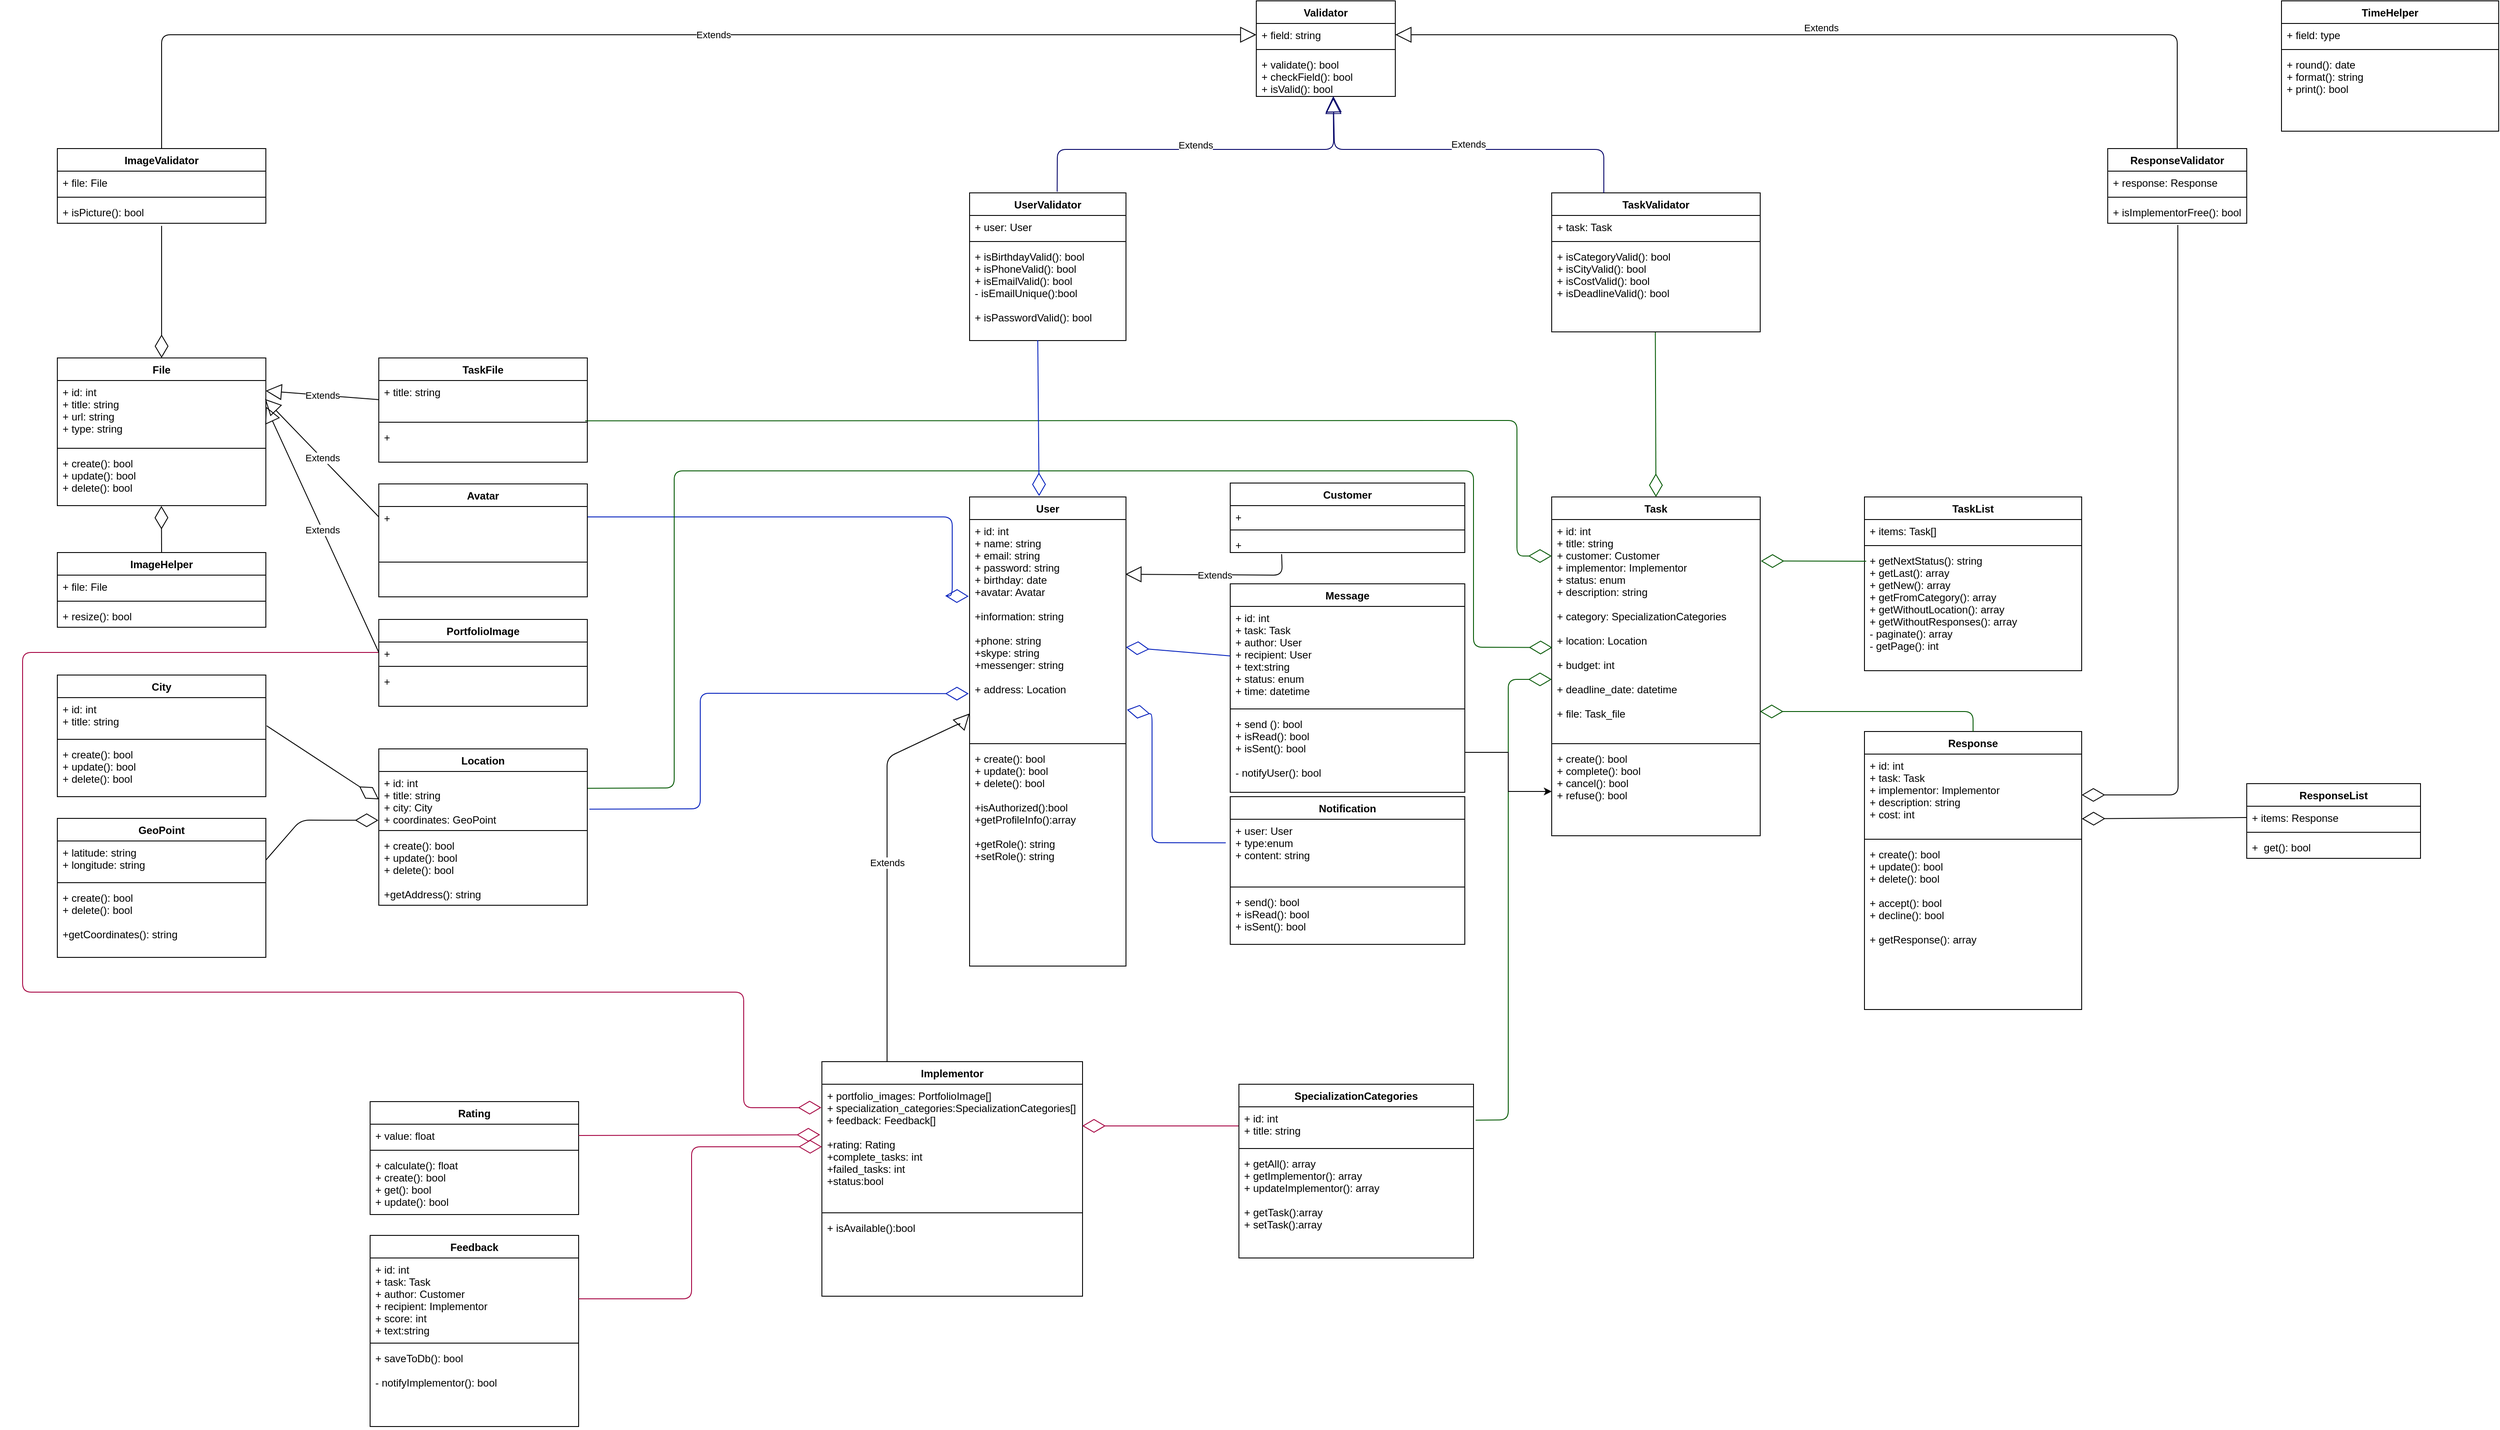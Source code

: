 <mxfile version="14.9.4" type="device"><diagram id="C5RBs43oDa-KdzZeNtuy" name="Page-1"><mxGraphModel dx="4804" dy="724" grid="1" gridSize="10" guides="1" tooltips="1" connect="1" arrows="1" fold="1" page="1" pageScale="1" pageWidth="3300" pageHeight="4681" math="0" shadow="0"><root><mxCell id="WIyWlLk6GJQsqaUBKTNV-0"/><mxCell id="WIyWlLk6GJQsqaUBKTNV-1" parent="WIyWlLk6GJQsqaUBKTNV-0"/><mxCell id="PWgmrwuzJ5sJwcCcZaZJ-12" value="User" style="swimlane;fontStyle=1;align=center;verticalAlign=top;childLayout=stackLayout;horizontal=1;startSize=26;horizontalStack=0;resizeParent=1;resizeParentMax=0;resizeLast=0;collapsible=1;marginBottom=0;rounded=0;shadow=0;glass=0;sketch=0;fillColor=none;" parent="WIyWlLk6GJQsqaUBKTNV-1" vertex="1"><mxGeometry x="370" y="590" width="180" height="540" as="geometry"><mxRectangle x="130" y="450" width="60" height="26" as="alternateBounds"/></mxGeometry></mxCell><mxCell id="PWgmrwuzJ5sJwcCcZaZJ-13" value="+ id: int&#10;+ name: string&#10;+ email: string&#10;+ password: string&#10;+ birthday: date&#10;+avatar: Avatar&#10;&#10;+information: string&#10;&#10;+phone: string&#10;+skype: string&#10;+messenger: string&#10;&#10;+ address: Location&#10;" style="text;strokeColor=none;fillColor=none;align=left;verticalAlign=top;spacingLeft=4;spacingRight=4;overflow=hidden;rotatable=0;points=[[0,0.5],[1,0.5]];portConstraint=eastwest;" parent="PWgmrwuzJ5sJwcCcZaZJ-12" vertex="1"><mxGeometry y="26" width="180" height="254" as="geometry"/></mxCell><mxCell id="PWgmrwuzJ5sJwcCcZaZJ-14" value="" style="line;strokeWidth=1;fillColor=none;align=left;verticalAlign=middle;spacingTop=-1;spacingLeft=3;spacingRight=3;rotatable=0;labelPosition=right;points=[];portConstraint=eastwest;" parent="PWgmrwuzJ5sJwcCcZaZJ-12" vertex="1"><mxGeometry y="280" width="180" height="8" as="geometry"/></mxCell><mxCell id="PWgmrwuzJ5sJwcCcZaZJ-15" value="+ create(): bool&#10;+ update(): bool&#10;+ delete(): bool&#10;&#10;+isAuthorized():bool&#10;+getProfileInfo():array&#10;&#10;+getRole(): string&#10;+setRole(): string" style="text;strokeColor=none;fillColor=none;align=left;verticalAlign=top;spacingLeft=4;spacingRight=4;overflow=hidden;rotatable=0;points=[[0,0.5],[1,0.5]];portConstraint=eastwest;" parent="PWgmrwuzJ5sJwcCcZaZJ-12" vertex="1"><mxGeometry y="288" width="180" height="252" as="geometry"/></mxCell><mxCell id="EX-mah3nXprVdJU1H9vi-10" value="Implementor&#10;" style="swimlane;fontStyle=1;align=center;verticalAlign=top;childLayout=stackLayout;horizontal=1;startSize=26;horizontalStack=0;resizeParent=1;resizeParentMax=0;resizeLast=0;collapsible=1;marginBottom=0;fontColor=#000000;" parent="WIyWlLk6GJQsqaUBKTNV-1" vertex="1"><mxGeometry x="200" y="1240" width="300" height="270" as="geometry"><mxRectangle x="200" y="1240" width="100" height="26" as="alternateBounds"/></mxGeometry></mxCell><mxCell id="EX-mah3nXprVdJU1H9vi-11" value="+ portfolio_images: PortfolioImage[]&#10;+ specialization_categories:SpecializationCategories[]&#10;+ feedback: Feedback[]&#10;&#10;+rating: Rating&#10;+complete_tasks: int&#10;+failed_tasks: int&#10;+status:bool&#10;" style="text;strokeColor=none;fillColor=none;align=left;verticalAlign=top;spacingLeft=4;spacingRight=4;overflow=hidden;rotatable=0;points=[[0,0.5],[1,0.5]];portConstraint=eastwest;" parent="EX-mah3nXprVdJU1H9vi-10" vertex="1"><mxGeometry y="26" width="300" height="144" as="geometry"/></mxCell><mxCell id="EX-mah3nXprVdJU1H9vi-12" value="" style="line;strokeWidth=1;fillColor=none;align=left;verticalAlign=middle;spacingTop=-1;spacingLeft=3;spacingRight=3;rotatable=0;labelPosition=right;points=[];portConstraint=eastwest;" parent="EX-mah3nXprVdJU1H9vi-10" vertex="1"><mxGeometry y="170" width="300" height="8" as="geometry"/></mxCell><mxCell id="EX-mah3nXprVdJU1H9vi-13" value="+ isAvailable():bool" style="text;strokeColor=none;fillColor=none;align=left;verticalAlign=top;spacingLeft=4;spacingRight=4;overflow=hidden;rotatable=0;points=[[0,0.5],[1,0.5]];portConstraint=eastwest;" parent="EX-mah3nXprVdJU1H9vi-10" vertex="1"><mxGeometry y="178" width="300" height="92" as="geometry"/></mxCell><mxCell id="EX-mah3nXprVdJU1H9vi-15" value="Extends" style="endArrow=block;endSize=16;endFill=0;html=1;fontColor=#000000;exitX=0.25;exitY=0;exitDx=0;exitDy=0;" parent="WIyWlLk6GJQsqaUBKTNV-1" source="EX-mah3nXprVdJU1H9vi-10" target="PWgmrwuzJ5sJwcCcZaZJ-13" edge="1"><mxGeometry width="160" relative="1" as="geometry"><mxPoint x="610" y="580" as="sourcePoint"/><mxPoint x="728" y="540" as="targetPoint"/><Array as="points"><mxPoint x="275" y="890"/><mxPoint x="360" y="850"/></Array></mxGeometry></mxCell><mxCell id="Zs3UEWpgIleJetMzTbHt-7" value="" style="endArrow=diamondThin;endFill=0;endSize=24;html=1;entryX=-0.006;entryY=0.348;entryDx=0;entryDy=0;entryPerimeter=0;strokeColor=#001DBC;fillColor=#0050ef;exitX=1;exitY=0.5;exitDx=0;exitDy=0;" parent="WIyWlLk6GJQsqaUBKTNV-1" source="EX-mah3nXprVdJU1H9vi-29" target="PWgmrwuzJ5sJwcCcZaZJ-13" edge="1"><mxGeometry width="160" relative="1" as="geometry"><mxPoint x="280" y="902" as="sourcePoint"/><mxPoint x="365.68" y="720.46" as="targetPoint"/><Array as="points"><mxPoint x="350" y="613"/><mxPoint x="350" y="704"/></Array></mxGeometry></mxCell><mxCell id="Zs3UEWpgIleJetMzTbHt-9" value="" style="endArrow=diamondThin;endFill=0;endSize=24;html=1;strokeColor=#A50040;exitX=0;exitY=0.5;exitDx=0;exitDy=0;entryX=0.999;entryY=0.333;entryDx=0;entryDy=0;entryPerimeter=0;fillColor=#d80073;" parent="WIyWlLk6GJQsqaUBKTNV-1" source="Zs3UEWpgIleJetMzTbHt-11" target="EX-mah3nXprVdJU1H9vi-11" edge="1"><mxGeometry width="160" relative="1" as="geometry"><mxPoint x="1160" y="218" as="sourcePoint"/><mxPoint x="368" y="518" as="targetPoint"/><Array as="points"><mxPoint x="610" y="1314"/></Array></mxGeometry></mxCell><mxCell id="Zs3UEWpgIleJetMzTbHt-10" value="SpecializationCategories" style="swimlane;fontStyle=1;align=center;verticalAlign=top;childLayout=stackLayout;horizontal=1;startSize=26;horizontalStack=0;resizeParent=1;resizeParentMax=0;resizeLast=0;collapsible=1;marginBottom=0;fontColor=#000000;" parent="WIyWlLk6GJQsqaUBKTNV-1" vertex="1"><mxGeometry x="680.0" y="1266" width="270" height="200" as="geometry"><mxRectangle x="730.0" y="880" width="170" height="26" as="alternateBounds"/></mxGeometry></mxCell><mxCell id="Zs3UEWpgIleJetMzTbHt-11" value="+ id: int&#10;+ title: string" style="text;strokeColor=none;fillColor=none;align=left;verticalAlign=top;spacingLeft=4;spacingRight=4;overflow=hidden;rotatable=0;points=[[0,0.5],[1,0.5]];portConstraint=eastwest;" parent="Zs3UEWpgIleJetMzTbHt-10" vertex="1"><mxGeometry y="26" width="270" height="44" as="geometry"/></mxCell><mxCell id="Zs3UEWpgIleJetMzTbHt-12" value="" style="line;strokeWidth=1;fillColor=none;align=left;verticalAlign=middle;spacingTop=-1;spacingLeft=3;spacingRight=3;rotatable=0;labelPosition=right;points=[];portConstraint=eastwest;" parent="Zs3UEWpgIleJetMzTbHt-10" vertex="1"><mxGeometry y="70" width="270" height="8" as="geometry"/></mxCell><mxCell id="Zs3UEWpgIleJetMzTbHt-13" value="+ getAll(): array&#10;+ getImplementor(): array&#10;+ updateImplementor(): array&#10;&#10;+ getTask():array&#10;+ setTask():array&#10;&#10;" style="text;strokeColor=none;fillColor=none;align=left;verticalAlign=top;spacingLeft=4;spacingRight=4;overflow=hidden;rotatable=0;points=[[0,0.5],[1,0.5]];portConstraint=eastwest;" parent="Zs3UEWpgIleJetMzTbHt-10" vertex="1"><mxGeometry y="78" width="270" height="122" as="geometry"/></mxCell><mxCell id="Zs3UEWpgIleJetMzTbHt-18" value="Feedback" style="swimlane;fontStyle=1;align=center;verticalAlign=top;childLayout=stackLayout;horizontal=1;startSize=26;horizontalStack=0;resizeParent=1;resizeParentMax=0;resizeLast=0;collapsible=1;marginBottom=0;fontColor=#000000;" parent="WIyWlLk6GJQsqaUBKTNV-1" vertex="1"><mxGeometry x="-320" y="1440" width="240" height="220" as="geometry"><mxRectangle x="80" y="1570" width="90" height="26" as="alternateBounds"/></mxGeometry></mxCell><mxCell id="Zs3UEWpgIleJetMzTbHt-19" value="+ id: int&#10;+ task: Task&#10;+ author: Customer&#10;+ recipient: Implementor&#10;+ score: int&#10;+ text:string" style="text;strokeColor=none;fillColor=none;align=left;verticalAlign=top;spacingLeft=4;spacingRight=4;overflow=hidden;rotatable=0;points=[[0,0.5],[1,0.5]];portConstraint=eastwest;fontStyle=0" parent="Zs3UEWpgIleJetMzTbHt-18" vertex="1"><mxGeometry y="26" width="240" height="94" as="geometry"/></mxCell><mxCell id="Zs3UEWpgIleJetMzTbHt-20" value="" style="line;strokeWidth=1;fillColor=none;align=left;verticalAlign=middle;spacingTop=-1;spacingLeft=3;spacingRight=3;rotatable=0;labelPosition=right;points=[];portConstraint=eastwest;" parent="Zs3UEWpgIleJetMzTbHt-18" vertex="1"><mxGeometry y="120" width="240" height="8" as="geometry"/></mxCell><mxCell id="Zs3UEWpgIleJetMzTbHt-21" value="+ saveToDb(): bool&#10;&#10;- notifyImplementor(): bool" style="text;strokeColor=none;fillColor=none;align=left;verticalAlign=top;spacingLeft=4;spacingRight=4;overflow=hidden;rotatable=0;points=[[0,0.5],[1,0.5]];portConstraint=eastwest;" parent="Zs3UEWpgIleJetMzTbHt-18" vertex="1"><mxGeometry y="128" width="240" height="92" as="geometry"/></mxCell><mxCell id="Zs3UEWpgIleJetMzTbHt-26" value="" style="endArrow=diamondThin;endFill=0;endSize=24;html=1;strokeColor=#A50040;fillColor=#d80073;entryX=0;entryY=0.5;entryDx=0;entryDy=0;exitX=1;exitY=0.5;exitDx=0;exitDy=0;" parent="WIyWlLk6GJQsqaUBKTNV-1" source="Zs3UEWpgIleJetMzTbHt-19" target="EX-mah3nXprVdJU1H9vi-11" edge="1"><mxGeometry width="160" relative="1" as="geometry"><mxPoint x="50" y="1643" as="sourcePoint"/><mxPoint x="370" y="608" as="targetPoint"/><Array as="points"><mxPoint x="50" y="1513"/><mxPoint x="50" y="1338"/></Array></mxGeometry></mxCell><mxCell id="Zs3UEWpgIleJetMzTbHt-38" value="" style="endArrow=diamondThin;endFill=0;endSize=24;html=1;strokeColor=#001DBC;fillColor=#0050ef;exitX=1.01;exitY=0.677;exitDx=0;exitDy=0;entryX=-0.006;entryY=0.789;entryDx=0;entryDy=0;entryPerimeter=0;exitPerimeter=0;" parent="WIyWlLk6GJQsqaUBKTNV-1" target="PWgmrwuzJ5sJwcCcZaZJ-13" edge="1" source="Zs3UEWpgIleJetMzTbHt-28"><mxGeometry width="160" relative="1" as="geometry"><mxPoint x="370" y="250" as="sourcePoint"/><mxPoint x="330" y="780" as="targetPoint"/><Array as="points"><mxPoint x="60" y="949"/><mxPoint x="60" y="816"/></Array></mxGeometry></mxCell><mxCell id="Zs3UEWpgIleJetMzTbHt-39" value="Task" style="swimlane;fontStyle=1;align=center;verticalAlign=top;childLayout=stackLayout;horizontal=1;startSize=26;horizontalStack=0;resizeParent=1;resizeParentMax=0;resizeLast=0;collapsible=1;marginBottom=0;fontColor=#000000;" parent="WIyWlLk6GJQsqaUBKTNV-1" vertex="1"><mxGeometry x="1040" y="590" width="240" height="390" as="geometry"><mxRectangle x="1100" y="590" width="60" height="26" as="alternateBounds"/></mxGeometry></mxCell><mxCell id="Zs3UEWpgIleJetMzTbHt-40" value="+ id: int&#10;+ title: string&#10;+ customer: Customer&#10;+ implementor: Implementor&#10;+ status: enum&#10;+ description: string&#10;&#10;+ category: SpecializationCategories&#10;&#10;+ location: Location&#10;&#10;+ budget: int&#10;&#10;+ deadline_date: datetime&#10;&#10;+ file: Task_file&#10;&#10;" style="text;strokeColor=none;fillColor=none;align=left;verticalAlign=top;spacingLeft=4;spacingRight=4;overflow=hidden;rotatable=0;points=[[0,0.5],[1,0.5]];portConstraint=eastwest;fontStyle=0" parent="Zs3UEWpgIleJetMzTbHt-39" vertex="1"><mxGeometry y="26" width="240" height="254" as="geometry"/></mxCell><mxCell id="Zs3UEWpgIleJetMzTbHt-41" value="" style="line;strokeWidth=1;fillColor=none;align=left;verticalAlign=middle;spacingTop=-1;spacingLeft=3;spacingRight=3;rotatable=0;labelPosition=right;points=[];portConstraint=eastwest;" parent="Zs3UEWpgIleJetMzTbHt-39" vertex="1"><mxGeometry y="280" width="240" height="8" as="geometry"/></mxCell><mxCell id="Zs3UEWpgIleJetMzTbHt-42" value="+ create(): bool&#10;+ complete(): bool&#10;+ cancel(): bool&#10;+ refuse(): bool&#10;&#10;&#10;" style="text;strokeColor=none;fillColor=none;align=left;verticalAlign=top;spacingLeft=4;spacingRight=4;overflow=hidden;rotatable=0;points=[[0,0.5],[1,0.5]];portConstraint=eastwest;" parent="Zs3UEWpgIleJetMzTbHt-39" vertex="1"><mxGeometry y="288" width="240" height="102" as="geometry"/></mxCell><mxCell id="Zs3UEWpgIleJetMzTbHt-43" value="Response" style="swimlane;fontStyle=1;align=center;verticalAlign=top;childLayout=stackLayout;horizontal=1;startSize=26;horizontalStack=0;resizeParent=1;resizeParentMax=0;resizeLast=0;collapsible=1;marginBottom=0;fontColor=#000000;" parent="WIyWlLk6GJQsqaUBKTNV-1" vertex="1"><mxGeometry x="1400" y="860" width="250" height="320" as="geometry"><mxRectangle x="1360" y="1320" width="90" height="26" as="alternateBounds"/></mxGeometry></mxCell><mxCell id="Zs3UEWpgIleJetMzTbHt-44" value="+ id: int&#10;+ task: Task&#10;+ implementor: Implementor&#10;+ description: string&#10;+ cost: int" style="text;strokeColor=none;fillColor=none;align=left;verticalAlign=top;spacingLeft=4;spacingRight=4;overflow=hidden;rotatable=0;points=[[0,0.5],[1,0.5]];portConstraint=eastwest;fontStyle=0" parent="Zs3UEWpgIleJetMzTbHt-43" vertex="1"><mxGeometry y="26" width="250" height="94" as="geometry"/></mxCell><mxCell id="Zs3UEWpgIleJetMzTbHt-45" value="" style="line;strokeWidth=1;fillColor=none;align=left;verticalAlign=middle;spacingTop=-1;spacingLeft=3;spacingRight=3;rotatable=0;labelPosition=right;points=[];portConstraint=eastwest;" parent="Zs3UEWpgIleJetMzTbHt-43" vertex="1"><mxGeometry y="120" width="250" height="8" as="geometry"/></mxCell><mxCell id="Zs3UEWpgIleJetMzTbHt-46" value="+ create(): bool&#10;+ update(): bool&#10;+ delete(): bool&#10;&#10;+ accept(): bool&#10;+ decline(): bool&#10;&#10;+ getResponse(): array&#10;" style="text;strokeColor=none;fillColor=none;align=left;verticalAlign=top;spacingLeft=4;spacingRight=4;overflow=hidden;rotatable=0;points=[[0,0.5],[1,0.5]];portConstraint=eastwest;" parent="Zs3UEWpgIleJetMzTbHt-43" vertex="1"><mxGeometry y="128" width="250" height="192" as="geometry"/></mxCell><mxCell id="Zs3UEWpgIleJetMzTbHt-47" value="Message" style="swimlane;fontStyle=1;align=center;verticalAlign=top;childLayout=stackLayout;horizontal=1;startSize=26;horizontalStack=0;resizeParent=1;resizeParentMax=0;resizeLast=0;collapsible=1;marginBottom=0;fontColor=#000000;" parent="WIyWlLk6GJQsqaUBKTNV-1" vertex="1"><mxGeometry x="670" y="690" width="270" height="240" as="geometry"><mxRectangle x="1360" y="980" width="80" height="26" as="alternateBounds"/></mxGeometry></mxCell><mxCell id="Zs3UEWpgIleJetMzTbHt-48" value="+ id: int&#10;+ task: Task&#10;+ author: User&#10;+ recipient: User&#10;+ text:string&#10;+ status: enum&#10;+ time: datetime" style="text;strokeColor=none;fillColor=none;align=left;verticalAlign=top;spacingLeft=4;spacingRight=4;overflow=hidden;rotatable=0;points=[[0,0.5],[1,0.5]];portConstraint=eastwest;fontStyle=0" parent="Zs3UEWpgIleJetMzTbHt-47" vertex="1"><mxGeometry y="26" width="270" height="114" as="geometry"/></mxCell><mxCell id="Zs3UEWpgIleJetMzTbHt-49" value="" style="line;strokeWidth=1;fillColor=none;align=left;verticalAlign=middle;spacingTop=-1;spacingLeft=3;spacingRight=3;rotatable=0;labelPosition=right;points=[];portConstraint=eastwest;" parent="Zs3UEWpgIleJetMzTbHt-47" vertex="1"><mxGeometry y="140" width="270" height="8" as="geometry"/></mxCell><mxCell id="Zs3UEWpgIleJetMzTbHt-50" value="+ send (): bool&#10;+ isRead(): bool&#10;+ isSent(): bool&#10;&#10;- notifyUser(): bool&#10;" style="text;strokeColor=none;fillColor=none;align=left;verticalAlign=top;spacingLeft=4;spacingRight=4;overflow=hidden;rotatable=0;points=[[0,0.5],[1,0.5]];portConstraint=eastwest;" parent="Zs3UEWpgIleJetMzTbHt-47" vertex="1"><mxGeometry y="148" width="270" height="92" as="geometry"/></mxCell><mxCell id="Zs3UEWpgIleJetMzTbHt-51" value="" style="endArrow=diamondThin;endFill=0;endSize=24;html=1;strokeColor=#005700;fillColor=#008a00;exitX=0.99;exitY=0.3;exitDx=0;exitDy=0;exitPerimeter=0;" parent="WIyWlLk6GJQsqaUBKTNV-1" source="EX-mah3nXprVdJU1H9vi-34" edge="1"><mxGeometry width="160" relative="1" as="geometry"><mxPoint x="280" y="1108.42" as="sourcePoint"/><mxPoint x="1040" y="658" as="targetPoint"/><Array as="points"><mxPoint x="1000" y="502"/><mxPoint x="1000" y="658"/></Array></mxGeometry></mxCell><mxCell id="Zs3UEWpgIleJetMzTbHt-52" value="" style="endArrow=diamondThin;endFill=0;endSize=24;html=1;entryX=0.003;entryY=0.58;entryDx=0;entryDy=0;entryPerimeter=0;strokeColor=#005700;fillColor=#008a00;exitX=0.999;exitY=0.302;exitDx=0;exitDy=0;exitPerimeter=0;" parent="WIyWlLk6GJQsqaUBKTNV-1" source="Zs3UEWpgIleJetMzTbHt-28" target="Zs3UEWpgIleJetMzTbHt-40" edge="1"><mxGeometry width="160" relative="1" as="geometry"><mxPoint x="730.4" y="279.998" as="sourcePoint"/><mxPoint x="999.38" y="501.092" as="targetPoint"/><Array as="points"><mxPoint x="30" y="925"/><mxPoint x="30" y="560"/><mxPoint x="950" y="560"/><mxPoint x="950" y="763"/></Array></mxGeometry></mxCell><mxCell id="Zs3UEWpgIleJetMzTbHt-53" value="" style="endArrow=diamondThin;endFill=0;endSize=24;html=1;strokeColor=#005700;fillColor=#008a00;exitX=1.009;exitY=0.35;exitDx=0;exitDy=0;exitPerimeter=0;" parent="WIyWlLk6GJQsqaUBKTNV-1" source="Zs3UEWpgIleJetMzTbHt-11" edge="1"><mxGeometry width="160" relative="1" as="geometry"><mxPoint x="940" y="1439" as="sourcePoint"/><mxPoint x="1040" y="800" as="targetPoint"/><Array as="points"><mxPoint x="990" y="1307"/><mxPoint x="990" y="800"/></Array></mxGeometry></mxCell><mxCell id="EX-mah3nXprVdJU1H9vi-14" value="Extends" style="endArrow=block;endSize=16;endFill=0;html=1;fontColor=#000000;entryX=0.996;entryY=0.248;entryDx=0;entryDy=0;entryPerimeter=0;exitX=0.219;exitY=1.082;exitDx=0;exitDy=0;exitPerimeter=0;" parent="WIyWlLk6GJQsqaUBKTNV-1" source="EX-mah3nXprVdJU1H9vi-9" edge="1" target="PWgmrwuzJ5sJwcCcZaZJ-13"><mxGeometry width="160" relative="1" as="geometry"><mxPoint x="760" y="690" as="sourcePoint"/><mxPoint x="390" y="380" as="targetPoint"/><Array as="points"><mxPoint x="730" y="680"/></Array></mxGeometry></mxCell><mxCell id="Zs3UEWpgIleJetMzTbHt-61" value="" style="endArrow=diamondThin;endFill=0;endSize=24;html=1;strokeColor=#A50040;fillColor=#d80073;exitX=0;exitY=0.5;exitDx=0;exitDy=0;entryX=-0.002;entryY=0.187;entryDx=0;entryDy=0;entryPerimeter=0;" parent="WIyWlLk6GJQsqaUBKTNV-1" source="EX-mah3nXprVdJU1H9vi-17" edge="1" target="EX-mah3nXprVdJU1H9vi-11"><mxGeometry width="160" relative="1" as="geometry"><mxPoint x="680" y="977.42" as="sourcePoint"/><mxPoint x="680" y="540" as="targetPoint"/><Array as="points"><mxPoint x="-720" y="769"/><mxPoint x="-720" y="1160"/><mxPoint x="110" y="1160"/><mxPoint x="110" y="1293"/></Array></mxGeometry></mxCell><mxCell id="Zs3UEWpgIleJetMzTbHt-75" value="" style="endArrow=diamondThin;endFill=0;endSize=24;html=1;strokeColor=#005700;entryX=0.5;entryY=0;entryDx=0;entryDy=0;exitX=0.497;exitY=0.997;exitDx=0;exitDy=0;exitPerimeter=0;fillColor=#008a00;" parent="WIyWlLk6GJQsqaUBKTNV-1" source="Zs3UEWpgIleJetMzTbHt-73" target="Zs3UEWpgIleJetMzTbHt-39" edge="1"><mxGeometry width="160" relative="1" as="geometry"><mxPoint x="1160" y="354" as="sourcePoint"/><mxPoint x="1340" y="434" as="targetPoint"/></mxGeometry></mxCell><mxCell id="Zs3UEWpgIleJetMzTbHt-76" value="Notification" style="swimlane;fontStyle=1;align=center;verticalAlign=top;childLayout=stackLayout;horizontal=1;startSize=26;horizontalStack=0;resizeParent=1;resizeParentMax=0;resizeLast=0;collapsible=1;marginBottom=0;" parent="WIyWlLk6GJQsqaUBKTNV-1" vertex="1"><mxGeometry x="670" y="935" width="270" height="170" as="geometry"><mxRectangle x="1040" y="1230" width="100" height="26" as="alternateBounds"/></mxGeometry></mxCell><mxCell id="Zs3UEWpgIleJetMzTbHt-77" value="+ user: User&#10;+ type:enum&#10;+ content: string" style="text;strokeColor=none;fillColor=none;align=left;verticalAlign=top;spacingLeft=4;spacingRight=4;overflow=hidden;rotatable=0;points=[[0,0.5],[1,0.5]];portConstraint=eastwest;" parent="Zs3UEWpgIleJetMzTbHt-76" vertex="1"><mxGeometry y="26" width="270" height="74" as="geometry"/></mxCell><mxCell id="Zs3UEWpgIleJetMzTbHt-78" value="" style="line;strokeWidth=1;fillColor=none;align=left;verticalAlign=middle;spacingTop=-1;spacingLeft=3;spacingRight=3;rotatable=0;labelPosition=right;points=[];portConstraint=eastwest;" parent="Zs3UEWpgIleJetMzTbHt-76" vertex="1"><mxGeometry y="100" width="270" height="8" as="geometry"/></mxCell><mxCell id="Zs3UEWpgIleJetMzTbHt-79" value="+ send(): bool&#10;+ isRead(): bool&#10;+ isSent(): bool&#10;&#10;" style="text;strokeColor=none;fillColor=none;align=left;verticalAlign=top;spacingLeft=4;spacingRight=4;overflow=hidden;rotatable=0;points=[[0,0.5],[1,0.5]];portConstraint=eastwest;" parent="Zs3UEWpgIleJetMzTbHt-76" vertex="1"><mxGeometry y="108" width="270" height="62" as="geometry"/></mxCell><mxCell id="Zs3UEWpgIleJetMzTbHt-80" value="" style="endArrow=diamondThin;endFill=0;endSize=24;html=1;strokeColor=#001DBC;exitX=-0.019;exitY=0.366;exitDx=0;exitDy=0;exitPerimeter=0;entryX=1.006;entryY=0.862;entryDx=0;entryDy=0;entryPerimeter=0;fillColor=#0050ef;" parent="WIyWlLk6GJQsqaUBKTNV-1" source="Zs3UEWpgIleJetMzTbHt-77" target="PWgmrwuzJ5sJwcCcZaZJ-13" edge="1"><mxGeometry width="160" relative="1" as="geometry"><mxPoint x="530" y="1080" as="sourcePoint"/><mxPoint x="690" y="1080" as="targetPoint"/><Array as="points"><mxPoint x="580" y="988"/><mxPoint x="580" y="840"/></Array></mxGeometry></mxCell><mxCell id="Zs3UEWpgIleJetMzTbHt-82" value="" style="endArrow=diamondThin;endFill=0;endSize=24;html=1;exitX=0.5;exitY=0;exitDx=0;exitDy=0;entryX=0.999;entryY=0.87;entryDx=0;entryDy=0;entryPerimeter=0;fillColor=#008a00;strokeColor=#005700;" parent="WIyWlLk6GJQsqaUBKTNV-1" source="Zs3UEWpgIleJetMzTbHt-43" target="Zs3UEWpgIleJetMzTbHt-40" edge="1"><mxGeometry width="160" relative="1" as="geometry"><mxPoint x="1081.18" y="1100.004" as="sourcePoint"/><mxPoint x="1360.36" y="1129.346" as="targetPoint"/><Array as="points"><mxPoint x="1525" y="837"/></Array></mxGeometry></mxCell><mxCell id="YnpOuTAot05smiNuiyXQ-6" value="Rating" style="swimlane;fontStyle=1;align=center;verticalAlign=top;childLayout=stackLayout;horizontal=1;startSize=26;horizontalStack=0;resizeParent=1;resizeParentMax=0;resizeLast=0;collapsible=1;marginBottom=0;" vertex="1" parent="WIyWlLk6GJQsqaUBKTNV-1"><mxGeometry x="-320" y="1286" width="240" height="130" as="geometry"><mxRectangle x="-330" y="1360" width="70" height="26" as="alternateBounds"/></mxGeometry></mxCell><mxCell id="YnpOuTAot05smiNuiyXQ-7" value="+ value: float" style="text;strokeColor=none;fillColor=none;align=left;verticalAlign=top;spacingLeft=4;spacingRight=4;overflow=hidden;rotatable=0;points=[[0,0.5],[1,0.5]];portConstraint=eastwest;" vertex="1" parent="YnpOuTAot05smiNuiyXQ-6"><mxGeometry y="26" width="240" height="26" as="geometry"/></mxCell><mxCell id="YnpOuTAot05smiNuiyXQ-8" value="" style="line;strokeWidth=1;fillColor=none;align=left;verticalAlign=middle;spacingTop=-1;spacingLeft=3;spacingRight=3;rotatable=0;labelPosition=right;points=[];portConstraint=eastwest;" vertex="1" parent="YnpOuTAot05smiNuiyXQ-6"><mxGeometry y="52" width="240" height="8" as="geometry"/></mxCell><mxCell id="YnpOuTAot05smiNuiyXQ-9" value="+ calculate(): float&#10;+ create(): bool&#10;+ get(): bool&#10;+ update(): bool" style="text;strokeColor=none;fillColor=none;align=left;verticalAlign=top;spacingLeft=4;spacingRight=4;overflow=hidden;rotatable=0;points=[[0,0.5],[1,0.5]];portConstraint=eastwest;" vertex="1" parent="YnpOuTAot05smiNuiyXQ-6"><mxGeometry y="60" width="240" height="70" as="geometry"/></mxCell><mxCell id="YnpOuTAot05smiNuiyXQ-10" value="" style="endArrow=diamondThin;endFill=0;endSize=24;html=1;exitX=1;exitY=0.5;exitDx=0;exitDy=0;entryX=-0.007;entryY=0.404;entryDx=0;entryDy=0;entryPerimeter=0;fillColor=#d80073;strokeColor=#A50040;" edge="1" parent="WIyWlLk6GJQsqaUBKTNV-1" source="YnpOuTAot05smiNuiyXQ-7" target="EX-mah3nXprVdJU1H9vi-11"><mxGeometry width="160" relative="1" as="geometry"><mxPoint x="550" y="600" as="sourcePoint"/><mxPoint x="690" y="590" as="targetPoint"/></mxGeometry></mxCell><mxCell id="YnpOuTAot05smiNuiyXQ-11" value="TaskList" style="swimlane;fontStyle=1;align=center;verticalAlign=top;childLayout=stackLayout;horizontal=1;startSize=26;horizontalStack=0;resizeParent=1;resizeParentMax=0;resizeLast=0;collapsible=1;marginBottom=0;" vertex="1" parent="WIyWlLk6GJQsqaUBKTNV-1"><mxGeometry x="1400" y="590" width="250" height="200" as="geometry"><mxRectangle x="1765.85" y="395" width="80" height="26" as="alternateBounds"/></mxGeometry></mxCell><mxCell id="YnpOuTAot05smiNuiyXQ-12" value="+ items: Task[]" style="text;strokeColor=none;fillColor=none;align=left;verticalAlign=top;spacingLeft=4;spacingRight=4;overflow=hidden;rotatable=0;points=[[0,0.5],[1,0.5]];portConstraint=eastwest;" vertex="1" parent="YnpOuTAot05smiNuiyXQ-11"><mxGeometry y="26" width="250" height="26" as="geometry"/></mxCell><mxCell id="YnpOuTAot05smiNuiyXQ-13" value="" style="line;strokeWidth=1;fillColor=none;align=left;verticalAlign=middle;spacingTop=-1;spacingLeft=3;spacingRight=3;rotatable=0;labelPosition=right;points=[];portConstraint=eastwest;" vertex="1" parent="YnpOuTAot05smiNuiyXQ-11"><mxGeometry y="52" width="250" height="8" as="geometry"/></mxCell><mxCell id="YnpOuTAot05smiNuiyXQ-14" value="+ getNextStatus(): string&#10;+ getLast(): array&#10;+ getNew(): array&#10;+ getFromCategory(): array&#10;+ getWithoutLocation(): array&#10;+ getWithoutResponses(): array&#10;- paginate(): array&#10;- getPage(): int&#10;" style="text;strokeColor=none;fillColor=none;align=left;verticalAlign=top;spacingLeft=4;spacingRight=4;overflow=hidden;rotatable=0;points=[[0,0.5],[1,0.5]];portConstraint=eastwest;" vertex="1" parent="YnpOuTAot05smiNuiyXQ-11"><mxGeometry y="60" width="250" height="140" as="geometry"/></mxCell><mxCell id="YnpOuTAot05smiNuiyXQ-15" value="TimeHelper" style="swimlane;fontStyle=1;align=center;verticalAlign=top;childLayout=stackLayout;horizontal=1;startSize=26;horizontalStack=0;resizeParent=1;resizeParentMax=0;resizeLast=0;collapsible=1;marginBottom=0;" vertex="1" parent="WIyWlLk6GJQsqaUBKTNV-1"><mxGeometry x="1880" y="19" width="250" height="150" as="geometry"/></mxCell><mxCell id="YnpOuTAot05smiNuiyXQ-16" value="+ field: type" style="text;strokeColor=none;fillColor=none;align=left;verticalAlign=top;spacingLeft=4;spacingRight=4;overflow=hidden;rotatable=0;points=[[0,0.5],[1,0.5]];portConstraint=eastwest;" vertex="1" parent="YnpOuTAot05smiNuiyXQ-15"><mxGeometry y="26" width="250" height="26" as="geometry"/></mxCell><mxCell id="YnpOuTAot05smiNuiyXQ-17" value="" style="line;strokeWidth=1;fillColor=none;align=left;verticalAlign=middle;spacingTop=-1;spacingLeft=3;spacingRight=3;rotatable=0;labelPosition=right;points=[];portConstraint=eastwest;" vertex="1" parent="YnpOuTAot05smiNuiyXQ-15"><mxGeometry y="52" width="250" height="8" as="geometry"/></mxCell><mxCell id="YnpOuTAot05smiNuiyXQ-18" value="+ round(): date&#10;+ format(): string&#10;+ print(): bool" style="text;strokeColor=none;fillColor=none;align=left;verticalAlign=top;spacingLeft=4;spacingRight=4;overflow=hidden;rotatable=0;points=[[0,0.5],[1,0.5]];portConstraint=eastwest;" vertex="1" parent="YnpOuTAot05smiNuiyXQ-15"><mxGeometry y="60" width="250" height="90" as="geometry"/></mxCell><mxCell id="YnpOuTAot05smiNuiyXQ-25" value="" style="endArrow=diamondThin;endFill=0;endSize=24;html=1;exitX=0.5;exitY=1.115;exitDx=0;exitDy=0;exitPerimeter=0;entryX=0.5;entryY=0;entryDx=0;entryDy=0;" edge="1" parent="WIyWlLk6GJQsqaUBKTNV-1" source="YnpOuTAot05smiNuiyXQ-23" target="EX-mah3nXprVdJU1H9vi-24"><mxGeometry width="160" relative="1" as="geometry"><mxPoint x="1710" y="1040" as="sourcePoint"/><mxPoint x="1660" y="1340" as="targetPoint"/></mxGeometry></mxCell><mxCell id="YnpOuTAot05smiNuiyXQ-27" value="" style="endArrow=diamondThin;endFill=0;endSize=24;html=1;entryX=1.003;entryY=0.188;entryDx=0;entryDy=0;entryPerimeter=0;fillColor=#008a00;strokeColor=#005700;" edge="1" parent="WIyWlLk6GJQsqaUBKTNV-1" target="Zs3UEWpgIleJetMzTbHt-40"><mxGeometry width="160" relative="1" as="geometry"><mxPoint x="1402" y="664" as="sourcePoint"/><mxPoint x="1715.85" y="775" as="targetPoint"/></mxGeometry></mxCell><mxCell id="Zs3UEWpgIleJetMzTbHt-66" value="Validator" style="swimlane;fontStyle=1;align=center;verticalAlign=top;childLayout=stackLayout;horizontal=1;startSize=26;horizontalStack=0;resizeParent=1;resizeParentMax=0;resizeLast=0;collapsible=1;marginBottom=0;" parent="WIyWlLk6GJQsqaUBKTNV-1" vertex="1"><mxGeometry x="700" y="19" width="160" height="110" as="geometry"><mxRectangle x="700" y="19" width="80" height="26" as="alternateBounds"/></mxGeometry></mxCell><mxCell id="Zs3UEWpgIleJetMzTbHt-67" value="+ field: string&#10;" style="text;strokeColor=none;fillColor=none;align=left;verticalAlign=top;spacingLeft=4;spacingRight=4;overflow=hidden;rotatable=0;points=[[0,0.5],[1,0.5]];portConstraint=eastwest;" parent="Zs3UEWpgIleJetMzTbHt-66" vertex="1"><mxGeometry y="26" width="160" height="26" as="geometry"/></mxCell><mxCell id="Zs3UEWpgIleJetMzTbHt-68" value="" style="line;strokeWidth=1;fillColor=none;align=left;verticalAlign=middle;spacingTop=-1;spacingLeft=3;spacingRight=3;rotatable=0;labelPosition=right;points=[];portConstraint=eastwest;" parent="Zs3UEWpgIleJetMzTbHt-66" vertex="1"><mxGeometry y="52" width="160" height="8" as="geometry"/></mxCell><mxCell id="Zs3UEWpgIleJetMzTbHt-69" value="+ validate(): bool&#10;+ checkField(): bool&#10;+ isValid(): bool" style="text;strokeColor=none;fillColor=none;align=left;verticalAlign=top;spacingLeft=4;spacingRight=4;overflow=hidden;rotatable=0;points=[[0,0.5],[1,0.5]];portConstraint=eastwest;" parent="Zs3UEWpgIleJetMzTbHt-66" vertex="1"><mxGeometry y="60" width="160" height="50" as="geometry"/></mxCell><mxCell id="Zs3UEWpgIleJetMzTbHt-70" value="TaskValidator" style="swimlane;fontStyle=1;align=center;verticalAlign=top;childLayout=stackLayout;horizontal=1;startSize=26;horizontalStack=0;resizeParent=1;resizeParentMax=0;resizeLast=0;collapsible=1;marginBottom=0;" parent="WIyWlLk6GJQsqaUBKTNV-1" vertex="1"><mxGeometry x="1040" y="240" width="240" height="160" as="geometry"><mxRectangle x="1150" y="189" width="110" height="26" as="alternateBounds"/></mxGeometry></mxCell><mxCell id="Zs3UEWpgIleJetMzTbHt-71" value="+ task: Task" style="text;strokeColor=none;fillColor=none;align=left;verticalAlign=top;spacingLeft=4;spacingRight=4;overflow=hidden;rotatable=0;points=[[0,0.5],[1,0.5]];portConstraint=eastwest;" parent="Zs3UEWpgIleJetMzTbHt-70" vertex="1"><mxGeometry y="26" width="240" height="26" as="geometry"/></mxCell><mxCell id="Zs3UEWpgIleJetMzTbHt-72" value="" style="line;strokeWidth=1;fillColor=none;align=left;verticalAlign=middle;spacingTop=-1;spacingLeft=3;spacingRight=3;rotatable=0;labelPosition=right;points=[];portConstraint=eastwest;" parent="Zs3UEWpgIleJetMzTbHt-70" vertex="1"><mxGeometry y="52" width="240" height="8" as="geometry"/></mxCell><mxCell id="Zs3UEWpgIleJetMzTbHt-73" value="+ isCategoryValid(): bool&#10;+ isCityValid(): bool&#10;+ isCostValid(): bool&#10;+ isDeadlineValid(): bool&#10;" style="text;strokeColor=none;fillColor=none;align=left;verticalAlign=top;spacingLeft=4;spacingRight=4;overflow=hidden;rotatable=0;points=[[0,0.5],[1,0.5]];portConstraint=eastwest;" parent="Zs3UEWpgIleJetMzTbHt-70" vertex="1"><mxGeometry y="60" width="240" height="100" as="geometry"/></mxCell><mxCell id="Zs3UEWpgIleJetMzTbHt-74" value="Extends" style="endArrow=block;endSize=16;endFill=0;html=1;strokeColor=#000066;exitX=0.25;exitY=0;exitDx=0;exitDy=0;entryX=0.554;entryY=0.995;entryDx=0;entryDy=0;entryPerimeter=0;" parent="WIyWlLk6GJQsqaUBKTNV-1" source="Zs3UEWpgIleJetMzTbHt-70" target="Zs3UEWpgIleJetMzTbHt-69" edge="1"><mxGeometry x="430" y="9" width="160" as="geometry"><mxPoint x="390" y="139" as="sourcePoint"/><mxPoint x="760" y="170" as="targetPoint"/><Array as="points"><mxPoint x="1100" y="190"/><mxPoint x="790" y="190"/></Array></mxGeometry></mxCell><mxCell id="Zs3UEWpgIleJetMzTbHt-87" value="Extends" style="endArrow=block;endSize=16;endFill=0;html=1;strokeColor=#000066;exitX=0.56;exitY=-0.007;exitDx=0;exitDy=0;exitPerimeter=0;entryX=0.554;entryY=1.032;entryDx=0;entryDy=0;entryPerimeter=0;" parent="WIyWlLk6GJQsqaUBKTNV-1" source="YnpOuTAot05smiNuiyXQ-88" target="Zs3UEWpgIleJetMzTbHt-69" edge="1"><mxGeometry x="430" y="9" width="160" as="geometry"><mxPoint x="590" y="202" as="sourcePoint"/><mxPoint x="780" y="170" as="targetPoint"/><Array as="points"><mxPoint x="471" y="190"/><mxPoint x="789" y="190"/></Array></mxGeometry></mxCell><mxCell id="YnpOuTAot05smiNuiyXQ-20" value="ImageValidator" style="swimlane;fontStyle=1;align=center;verticalAlign=top;childLayout=stackLayout;horizontal=1;startSize=26;horizontalStack=0;resizeParent=1;resizeParentMax=0;resizeLast=0;collapsible=1;marginBottom=0;" vertex="1" parent="WIyWlLk6GJQsqaUBKTNV-1"><mxGeometry x="-680" y="189" width="240" height="86" as="geometry"><mxRectangle x="-310" y="189" width="120" height="26" as="alternateBounds"/></mxGeometry></mxCell><mxCell id="YnpOuTAot05smiNuiyXQ-21" value="+ file: File" style="text;strokeColor=none;fillColor=none;align=left;verticalAlign=top;spacingLeft=4;spacingRight=4;overflow=hidden;rotatable=0;points=[[0,0.5],[1,0.5]];portConstraint=eastwest;" vertex="1" parent="YnpOuTAot05smiNuiyXQ-20"><mxGeometry y="26" width="240" height="26" as="geometry"/></mxCell><mxCell id="YnpOuTAot05smiNuiyXQ-22" value="" style="line;strokeWidth=1;fillColor=none;align=left;verticalAlign=middle;spacingTop=-1;spacingLeft=3;spacingRight=3;rotatable=0;labelPosition=right;points=[];portConstraint=eastwest;" vertex="1" parent="YnpOuTAot05smiNuiyXQ-20"><mxGeometry y="52" width="240" height="8" as="geometry"/></mxCell><mxCell id="YnpOuTAot05smiNuiyXQ-23" value="+ isPicture(): bool" style="text;strokeColor=none;fillColor=none;align=left;verticalAlign=top;spacingLeft=4;spacingRight=4;overflow=hidden;rotatable=0;points=[[0,0.5],[1,0.5]];portConstraint=eastwest;" vertex="1" parent="YnpOuTAot05smiNuiyXQ-20"><mxGeometry y="60" width="240" height="26" as="geometry"/></mxCell><mxCell id="YnpOuTAot05smiNuiyXQ-24" value="Extends" style="endArrow=block;endSize=16;endFill=0;html=1;exitX=0.5;exitY=0;exitDx=0;exitDy=0;entryX=0;entryY=0.5;entryDx=0;entryDy=0;" edge="1" parent="WIyWlLk6GJQsqaUBKTNV-1" source="YnpOuTAot05smiNuiyXQ-20" target="Zs3UEWpgIleJetMzTbHt-67"><mxGeometry width="160" as="geometry"><mxPoint x="610" y="468.5" as="sourcePoint"/><mxPoint x="770" y="468.5" as="targetPoint"/><Array as="points"><mxPoint x="-560" y="58"/></Array><mxPoint x="5" y="-66" as="offset"/></mxGeometry></mxCell><mxCell id="YnpOuTAot05smiNuiyXQ-33" value="ResponseValidator" style="swimlane;fontStyle=1;align=center;verticalAlign=top;childLayout=stackLayout;horizontal=1;startSize=26;horizontalStack=0;resizeParent=1;resizeParentMax=0;resizeLast=0;collapsible=1;marginBottom=0;" vertex="1" parent="WIyWlLk6GJQsqaUBKTNV-1"><mxGeometry x="1680" y="189" width="160" height="86" as="geometry"><mxRectangle x="1870" y="189" width="140" height="26" as="alternateBounds"/></mxGeometry></mxCell><mxCell id="YnpOuTAot05smiNuiyXQ-34" value="+ response: Response" style="text;strokeColor=none;fillColor=none;align=left;verticalAlign=top;spacingLeft=4;spacingRight=4;overflow=hidden;rotatable=0;points=[[0,0.5],[1,0.5]];portConstraint=eastwest;" vertex="1" parent="YnpOuTAot05smiNuiyXQ-33"><mxGeometry y="26" width="160" height="26" as="geometry"/></mxCell><mxCell id="YnpOuTAot05smiNuiyXQ-35" value="" style="line;strokeWidth=1;fillColor=none;align=left;verticalAlign=middle;spacingTop=-1;spacingLeft=3;spacingRight=3;rotatable=0;labelPosition=right;points=[];portConstraint=eastwest;" vertex="1" parent="YnpOuTAot05smiNuiyXQ-33"><mxGeometry y="52" width="160" height="8" as="geometry"/></mxCell><mxCell id="YnpOuTAot05smiNuiyXQ-36" value="+ isImplementorFree(): bool&#10;" style="text;strokeColor=none;fillColor=none;align=left;verticalAlign=top;spacingLeft=4;spacingRight=4;overflow=hidden;rotatable=0;points=[[0,0.5],[1,0.5]];portConstraint=eastwest;" vertex="1" parent="YnpOuTAot05smiNuiyXQ-33"><mxGeometry y="60" width="160" height="26" as="geometry"/></mxCell><mxCell id="YnpOuTAot05smiNuiyXQ-58" value="Extends" style="endArrow=block;endSize=16;endFill=0;html=1;exitX=0.5;exitY=0;exitDx=0;exitDy=0;entryX=1;entryY=0.5;entryDx=0;entryDy=0;" edge="1" parent="WIyWlLk6GJQsqaUBKTNV-1" source="YnpOuTAot05smiNuiyXQ-33" target="Zs3UEWpgIleJetMzTbHt-67"><mxGeometry width="160" as="geometry"><mxPoint x="650" y="289" as="sourcePoint"/><mxPoint x="810" y="289" as="targetPoint"/><Array as="points"><mxPoint x="1760" y="58"/></Array><mxPoint x="40" y="-74" as="offset"/></mxGeometry></mxCell><mxCell id="EX-mah3nXprVdJU1H9vi-6" value="Customer" style="swimlane;fontStyle=1;align=center;verticalAlign=top;childLayout=stackLayout;horizontal=1;startSize=26;horizontalStack=0;resizeParent=1;resizeParentMax=0;resizeLast=0;collapsible=1;marginBottom=0;fontColor=#000000;" parent="WIyWlLk6GJQsqaUBKTNV-1" vertex="1"><mxGeometry x="670" y="574" width="270" height="80" as="geometry"><mxRectangle x="580" y="630" width="90" height="26" as="alternateBounds"/></mxGeometry></mxCell><mxCell id="EX-mah3nXprVdJU1H9vi-7" value="+" style="text;strokeColor=none;fillColor=none;align=left;verticalAlign=top;spacingLeft=4;spacingRight=4;overflow=hidden;rotatable=0;points=[[0,0.5],[1,0.5]];portConstraint=eastwest;" parent="EX-mah3nXprVdJU1H9vi-6" vertex="1"><mxGeometry y="26" width="270" height="24" as="geometry"/></mxCell><mxCell id="EX-mah3nXprVdJU1H9vi-8" value="" style="line;strokeWidth=1;fillColor=none;align=left;verticalAlign=middle;spacingTop=-1;spacingLeft=3;spacingRight=3;rotatable=0;labelPosition=right;points=[];portConstraint=eastwest;" parent="EX-mah3nXprVdJU1H9vi-6" vertex="1"><mxGeometry y="50" width="270" height="8" as="geometry"/></mxCell><mxCell id="EX-mah3nXprVdJU1H9vi-9" value="+ " style="text;strokeColor=none;fillColor=none;align=left;verticalAlign=top;spacingLeft=4;spacingRight=4;overflow=hidden;rotatable=0;points=[[0,0.5],[1,0.5]];portConstraint=eastwest;" parent="EX-mah3nXprVdJU1H9vi-6" vertex="1"><mxGeometry y="58" width="270" height="22" as="geometry"/></mxCell><mxCell id="YnpOuTAot05smiNuiyXQ-88" value="UserValidator" style="swimlane;fontStyle=1;align=center;verticalAlign=top;childLayout=stackLayout;horizontal=1;startSize=26;horizontalStack=0;resizeParent=1;resizeParentMax=0;resizeLast=0;collapsible=1;marginBottom=0;" vertex="1" parent="WIyWlLk6GJQsqaUBKTNV-1"><mxGeometry x="370" y="240" width="180" height="170" as="geometry"/></mxCell><mxCell id="YnpOuTAot05smiNuiyXQ-89" value="+ user: User" style="text;strokeColor=none;fillColor=none;align=left;verticalAlign=top;spacingLeft=4;spacingRight=4;overflow=hidden;rotatable=0;points=[[0,0.5],[1,0.5]];portConstraint=eastwest;" vertex="1" parent="YnpOuTAot05smiNuiyXQ-88"><mxGeometry y="26" width="180" height="26" as="geometry"/></mxCell><mxCell id="YnpOuTAot05smiNuiyXQ-90" value="" style="line;strokeWidth=1;fillColor=none;align=left;verticalAlign=middle;spacingTop=-1;spacingLeft=3;spacingRight=3;rotatable=0;labelPosition=right;points=[];portConstraint=eastwest;" vertex="1" parent="YnpOuTAot05smiNuiyXQ-88"><mxGeometry y="52" width="180" height="8" as="geometry"/></mxCell><mxCell id="YnpOuTAot05smiNuiyXQ-91" value="+ isBirthdayValid(): bool&#10;+ isPhoneValid(): bool&#10;+ isEmailValid(): bool&#10;- isEmailUnique():bool&#10;&#10;+ isPasswordValid(): bool&#10;" style="text;strokeColor=none;fillColor=none;align=left;verticalAlign=top;spacingLeft=4;spacingRight=4;overflow=hidden;rotatable=0;points=[[0,0.5],[1,0.5]];portConstraint=eastwest;" vertex="1" parent="YnpOuTAot05smiNuiyXQ-88"><mxGeometry y="60" width="180" height="110" as="geometry"/></mxCell><mxCell id="Zs3UEWpgIleJetMzTbHt-27" value="Location" style="swimlane;fontStyle=1;align=center;verticalAlign=top;childLayout=stackLayout;horizontal=1;startSize=26;horizontalStack=0;resizeParent=1;resizeParentMax=0;resizeLast=0;collapsible=1;marginBottom=0;fontColor=#000000;" parent="WIyWlLk6GJQsqaUBKTNV-1" vertex="1"><mxGeometry x="-310" y="880" width="240" height="180" as="geometry"><mxRectangle x="-360" y="1050" width="80" height="26" as="alternateBounds"/></mxGeometry></mxCell><mxCell id="Zs3UEWpgIleJetMzTbHt-28" value="+ id: int&#10;+ title: string&#10;+ city: City&#10;+ coordinates: GeoPoint" style="text;strokeColor=none;fillColor=none;align=left;verticalAlign=top;spacingLeft=4;spacingRight=4;overflow=hidden;rotatable=0;points=[[0,0.5],[1,0.5]];portConstraint=eastwest;" parent="Zs3UEWpgIleJetMzTbHt-27" vertex="1"><mxGeometry y="26" width="240" height="64" as="geometry"/></mxCell><mxCell id="Zs3UEWpgIleJetMzTbHt-29" value="" style="line;strokeWidth=1;fillColor=none;align=left;verticalAlign=middle;spacingTop=-1;spacingLeft=3;spacingRight=3;rotatable=0;labelPosition=right;points=[];portConstraint=eastwest;" parent="Zs3UEWpgIleJetMzTbHt-27" vertex="1"><mxGeometry y="90" width="240" height="8" as="geometry"/></mxCell><mxCell id="Zs3UEWpgIleJetMzTbHt-30" value="+ create(): bool&#10;+ update(): bool&#10;+ delete(): bool&#10;&#10;+getAddress(): string&#10;" style="text;strokeColor=none;fillColor=none;align=left;verticalAlign=top;spacingLeft=4;spacingRight=4;overflow=hidden;rotatable=0;points=[[0,0.5],[1,0.5]];portConstraint=eastwest;" parent="Zs3UEWpgIleJetMzTbHt-27" vertex="1"><mxGeometry y="98" width="240" height="82" as="geometry"/></mxCell><mxCell id="Zs3UEWpgIleJetMzTbHt-31" value="City" style="swimlane;fontStyle=1;align=center;verticalAlign=top;childLayout=stackLayout;horizontal=1;startSize=26;horizontalStack=0;resizeParent=1;resizeParentMax=0;resizeLast=0;collapsible=1;marginBottom=0;fontColor=#000000;" parent="WIyWlLk6GJQsqaUBKTNV-1" vertex="1"><mxGeometry x="-680" y="795" width="240" height="140" as="geometry"><mxRectangle x="-690" y="1070" width="50" height="26" as="alternateBounds"/></mxGeometry></mxCell><mxCell id="Zs3UEWpgIleJetMzTbHt-32" value="+ id: int&#10;+ title: string" style="text;strokeColor=none;fillColor=none;align=left;verticalAlign=top;spacingLeft=4;spacingRight=4;overflow=hidden;rotatable=0;points=[[0,0.5],[1,0.5]];portConstraint=eastwest;" parent="Zs3UEWpgIleJetMzTbHt-31" vertex="1"><mxGeometry y="26" width="240" height="44" as="geometry"/></mxCell><mxCell id="Zs3UEWpgIleJetMzTbHt-33" value="" style="line;strokeWidth=1;fillColor=none;align=left;verticalAlign=middle;spacingTop=-1;spacingLeft=3;spacingRight=3;rotatable=0;labelPosition=right;points=[];portConstraint=eastwest;" parent="Zs3UEWpgIleJetMzTbHt-31" vertex="1"><mxGeometry y="70" width="240" height="8" as="geometry"/></mxCell><mxCell id="Zs3UEWpgIleJetMzTbHt-34" value="+ create(): bool&#10;+ update(): bool&#10;+ delete(): bool" style="text;strokeColor=none;fillColor=none;align=left;verticalAlign=top;spacingLeft=4;spacingRight=4;overflow=hidden;rotatable=0;points=[[0,0.5],[1,0.5]];portConstraint=eastwest;" parent="Zs3UEWpgIleJetMzTbHt-31" vertex="1"><mxGeometry y="78" width="240" height="62" as="geometry"/></mxCell><mxCell id="YnpOuTAot05smiNuiyXQ-0" value="" style="endArrow=diamondThin;endFill=0;endSize=24;html=1;entryX=0;entryY=0.5;entryDx=0;entryDy=0;exitX=1.004;exitY=0.738;exitDx=0;exitDy=0;exitPerimeter=0;" edge="1" parent="WIyWlLk6GJQsqaUBKTNV-1" source="Zs3UEWpgIleJetMzTbHt-32" target="Zs3UEWpgIleJetMzTbHt-28"><mxGeometry x="-690" y="1250" width="160" as="geometry"><mxPoint x="-410" y="1060" as="sourcePoint"/><mxPoint x="-290" y="1340" as="targetPoint"/></mxGeometry></mxCell><mxCell id="YnpOuTAot05smiNuiyXQ-1" value="GeoPoint" style="swimlane;fontStyle=1;align=center;verticalAlign=top;childLayout=stackLayout;horizontal=1;startSize=26;horizontalStack=0;resizeParent=1;resizeParentMax=0;resizeLast=0;collapsible=1;marginBottom=0;" vertex="1" parent="WIyWlLk6GJQsqaUBKTNV-1"><mxGeometry x="-680" y="960" width="240" height="160" as="geometry"><mxRectangle x="-50" y="1010" width="90" height="26" as="alternateBounds"/></mxGeometry></mxCell><mxCell id="YnpOuTAot05smiNuiyXQ-2" value="+ latitude: string&#10;+ longitude: string" style="text;strokeColor=none;fillColor=none;align=left;verticalAlign=top;spacingLeft=4;spacingRight=4;overflow=hidden;rotatable=0;points=[[0,0.5],[1,0.5]];portConstraint=eastwest;" vertex="1" parent="YnpOuTAot05smiNuiyXQ-1"><mxGeometry y="26" width="240" height="44" as="geometry"/></mxCell><mxCell id="YnpOuTAot05smiNuiyXQ-3" value="" style="line;strokeWidth=1;fillColor=none;align=left;verticalAlign=middle;spacingTop=-1;spacingLeft=3;spacingRight=3;rotatable=0;labelPosition=right;points=[];portConstraint=eastwest;" vertex="1" parent="YnpOuTAot05smiNuiyXQ-1"><mxGeometry y="70" width="240" height="8" as="geometry"/></mxCell><mxCell id="YnpOuTAot05smiNuiyXQ-4" value="+ create(): bool&#10;+ delete(): bool&#10;&#10;+getCoordinates(): string" style="text;strokeColor=none;fillColor=none;align=left;verticalAlign=top;spacingLeft=4;spacingRight=4;overflow=hidden;rotatable=0;points=[[0,0.5],[1,0.5]];portConstraint=eastwest;" vertex="1" parent="YnpOuTAot05smiNuiyXQ-1"><mxGeometry y="78" width="240" height="82" as="geometry"/></mxCell><mxCell id="YnpOuTAot05smiNuiyXQ-5" value="" style="endArrow=diamondThin;endFill=0;endSize=24;html=1;exitX=1;exitY=0.5;exitDx=0;exitDy=0;entryX=-0.002;entryY=0.878;entryDx=0;entryDy=0;entryPerimeter=0;" edge="1" parent="WIyWlLk6GJQsqaUBKTNV-1" source="YnpOuTAot05smiNuiyXQ-2" target="Zs3UEWpgIleJetMzTbHt-28"><mxGeometry x="-690" y="1250" width="160" as="geometry"><mxPoint x="-90" y="1470" as="sourcePoint"/><mxPoint x="-350" y="1140" as="targetPoint"/><Array as="points"><mxPoint x="-400" y="962"/></Array></mxGeometry></mxCell><mxCell id="EX-mah3nXprVdJU1H9vi-16" value="PortfolioImage" style="swimlane;fontStyle=1;align=center;verticalAlign=top;childLayout=stackLayout;horizontal=1;startSize=26;horizontalStack=0;resizeParent=1;resizeParentMax=0;resizeLast=0;collapsible=1;marginBottom=0;fontColor=#000000;" parent="WIyWlLk6GJQsqaUBKTNV-1" vertex="1"><mxGeometry x="-310" y="731" width="240" height="100" as="geometry"><mxRectangle x="350" y="140" width="120" height="26" as="alternateBounds"/></mxGeometry></mxCell><mxCell id="EX-mah3nXprVdJU1H9vi-17" value="+ " style="text;strokeColor=none;fillColor=none;align=left;verticalAlign=top;spacingLeft=4;spacingRight=4;overflow=hidden;rotatable=0;points=[[0,0.5],[1,0.5]];portConstraint=eastwest;" parent="EX-mah3nXprVdJU1H9vi-16" vertex="1"><mxGeometry y="26" width="240" height="24" as="geometry"/></mxCell><mxCell id="EX-mah3nXprVdJU1H9vi-18" value="" style="line;strokeWidth=1;fillColor=none;align=left;verticalAlign=middle;spacingTop=-1;spacingLeft=3;spacingRight=3;rotatable=0;labelPosition=right;points=[];portConstraint=eastwest;" parent="EX-mah3nXprVdJU1H9vi-16" vertex="1"><mxGeometry y="50" width="240" height="8" as="geometry"/></mxCell><mxCell id="EX-mah3nXprVdJU1H9vi-19" value="+" style="text;strokeColor=none;fillColor=none;align=left;verticalAlign=top;spacingLeft=4;spacingRight=4;overflow=hidden;rotatable=0;points=[[0,0.5],[1,0.5]];portConstraint=eastwest;" parent="EX-mah3nXprVdJU1H9vi-16" vertex="1"><mxGeometry y="58" width="240" height="42" as="geometry"/></mxCell><mxCell id="EX-mah3nXprVdJU1H9vi-24" value="File" style="swimlane;fontStyle=1;align=center;verticalAlign=top;childLayout=stackLayout;horizontal=1;startSize=26;horizontalStack=0;resizeParent=1;resizeParentMax=0;resizeLast=0;collapsible=1;marginBottom=0;fontColor=#000000;" parent="WIyWlLk6GJQsqaUBKTNV-1" vertex="1"><mxGeometry x="-680" y="430" width="240" height="170" as="geometry"><mxRectangle y="100" width="50" height="26" as="alternateBounds"/></mxGeometry></mxCell><mxCell id="EX-mah3nXprVdJU1H9vi-25" value="+ id: int&#10;+ title: string&#10;+ url: string &#10;+ type: string" style="text;strokeColor=none;fillColor=none;align=left;verticalAlign=top;spacingLeft=4;spacingRight=4;overflow=hidden;rotatable=0;points=[[0,0.5],[1,0.5]];portConstraint=eastwest;" parent="EX-mah3nXprVdJU1H9vi-24" vertex="1"><mxGeometry y="26" width="240" height="74" as="geometry"/></mxCell><mxCell id="EX-mah3nXprVdJU1H9vi-26" value="" style="line;strokeWidth=1;fillColor=none;align=left;verticalAlign=middle;spacingTop=-1;spacingLeft=3;spacingRight=3;rotatable=0;labelPosition=right;points=[];portConstraint=eastwest;" parent="EX-mah3nXprVdJU1H9vi-24" vertex="1"><mxGeometry y="100" width="240" height="8" as="geometry"/></mxCell><mxCell id="EX-mah3nXprVdJU1H9vi-27" value="+ create(): bool&#10;+ update(): bool&#10;+ delete(): bool" style="text;strokeColor=none;fillColor=none;align=left;verticalAlign=top;spacingLeft=4;spacingRight=4;overflow=hidden;rotatable=0;points=[[0,0.5],[1,0.5]];portConstraint=eastwest;" parent="EX-mah3nXprVdJU1H9vi-24" vertex="1"><mxGeometry y="108" width="240" height="62" as="geometry"/></mxCell><mxCell id="EX-mah3nXprVdJU1H9vi-28" value="Avatar" style="swimlane;fontStyle=1;align=center;verticalAlign=top;childLayout=stackLayout;horizontal=1;startSize=26;horizontalStack=0;resizeParent=1;resizeParentMax=0;resizeLast=0;collapsible=1;marginBottom=0;fontColor=#000000;" parent="WIyWlLk6GJQsqaUBKTNV-1" vertex="1"><mxGeometry x="-310" y="575" width="240" height="130" as="geometry"><mxRectangle x="390" y="790" width="70" height="26" as="alternateBounds"/></mxGeometry></mxCell><mxCell id="EX-mah3nXprVdJU1H9vi-29" value="+ " style="text;strokeColor=none;fillColor=none;align=left;verticalAlign=top;spacingLeft=4;spacingRight=4;overflow=hidden;rotatable=0;points=[[0,0.5],[1,0.5]];portConstraint=eastwest;" parent="EX-mah3nXprVdJU1H9vi-28" vertex="1"><mxGeometry y="26" width="240" height="24" as="geometry"/></mxCell><mxCell id="EX-mah3nXprVdJU1H9vi-30" value="" style="line;strokeWidth=1;fillColor=none;align=left;verticalAlign=middle;spacingTop=-1;spacingLeft=3;spacingRight=3;rotatable=0;labelPosition=right;points=[];portConstraint=eastwest;" parent="EX-mah3nXprVdJU1H9vi-28" vertex="1"><mxGeometry y="50" width="240" height="80" as="geometry"/></mxCell><mxCell id="EX-mah3nXprVdJU1H9vi-32" value="TaskFile" style="swimlane;fontStyle=1;align=center;verticalAlign=top;childLayout=stackLayout;horizontal=1;startSize=26;horizontalStack=0;resizeParent=1;resizeParentMax=0;resizeLast=0;collapsible=1;marginBottom=0;fontColor=#000000;" parent="WIyWlLk6GJQsqaUBKTNV-1" vertex="1"><mxGeometry x="-310" y="430" width="240" height="120" as="geometry"><mxRectangle x="350" y="290" width="80" height="26" as="alternateBounds"/></mxGeometry></mxCell><mxCell id="EX-mah3nXprVdJU1H9vi-33" value="+ title: string&#10;" style="text;strokeColor=none;fillColor=none;align=left;verticalAlign=top;spacingLeft=4;spacingRight=4;overflow=hidden;rotatable=0;points=[[0,0.5],[1,0.5]];portConstraint=eastwest;" parent="EX-mah3nXprVdJU1H9vi-32" vertex="1"><mxGeometry y="26" width="240" height="44" as="geometry"/></mxCell><mxCell id="EX-mah3nXprVdJU1H9vi-34" value="" style="line;strokeWidth=1;fillColor=none;align=left;verticalAlign=middle;spacingTop=-1;spacingLeft=3;spacingRight=3;rotatable=0;labelPosition=right;points=[];portConstraint=eastwest;" parent="EX-mah3nXprVdJU1H9vi-32" vertex="1"><mxGeometry y="70" width="240" height="8" as="geometry"/></mxCell><mxCell id="EX-mah3nXprVdJU1H9vi-35" value="+ " style="text;strokeColor=none;fillColor=none;align=left;verticalAlign=top;spacingLeft=4;spacingRight=4;overflow=hidden;rotatable=0;points=[[0,0.5],[1,0.5]];portConstraint=eastwest;" parent="EX-mah3nXprVdJU1H9vi-32" vertex="1"><mxGeometry y="78" width="240" height="42" as="geometry"/></mxCell><mxCell id="Zs3UEWpgIleJetMzTbHt-5" value="Extends" style="endArrow=block;endSize=16;endFill=0;html=1;exitX=0;exitY=0.5;exitDx=0;exitDy=0;" parent="WIyWlLk6GJQsqaUBKTNV-1" source="EX-mah3nXprVdJU1H9vi-17" edge="1"><mxGeometry x="-680" y="330" width="160" as="geometry"><mxPoint x="-400" y="540" as="sourcePoint"/><mxPoint x="-440" y="486" as="targetPoint"/></mxGeometry></mxCell><mxCell id="Zs3UEWpgIleJetMzTbHt-54" value="Extends" style="endArrow=block;endSize=16;endFill=0;html=1;exitX=0;exitY=0.5;exitDx=0;exitDy=0;entryX=0.999;entryY=0.16;entryDx=0;entryDy=0;entryPerimeter=0;" parent="WIyWlLk6GJQsqaUBKTNV-1" target="EX-mah3nXprVdJU1H9vi-25" edge="1" source="EX-mah3nXprVdJU1H9vi-33"><mxGeometry x="-680" y="330" width="160" as="geometry"><mxPoint x="-332" y="668" as="sourcePoint"/><mxPoint x="-410" y="420" as="targetPoint"/><Array as="points"/><mxPoint as="offset"/></mxGeometry></mxCell><mxCell id="Zs3UEWpgIleJetMzTbHt-55" value="Extends" style="endArrow=block;endSize=16;endFill=0;html=1;exitX=0;exitY=0.5;exitDx=0;exitDy=0;entryX=0.996;entryY=0.288;entryDx=0;entryDy=0;entryPerimeter=0;" parent="WIyWlLk6GJQsqaUBKTNV-1" source="EX-mah3nXprVdJU1H9vi-29" edge="1" target="EX-mah3nXprVdJU1H9vi-25"><mxGeometry x="-680" y="330" width="160" as="geometry"><mxPoint x="-350" y="370" as="sourcePoint"/><mxPoint x="-440" y="480" as="targetPoint"/></mxGeometry></mxCell><mxCell id="YnpOuTAot05smiNuiyXQ-28" value="ImageHelper" style="swimlane;fontStyle=1;align=center;verticalAlign=top;childLayout=stackLayout;horizontal=1;startSize=26;horizontalStack=0;resizeParent=1;resizeParentMax=0;resizeLast=0;collapsible=1;marginBottom=0;" vertex="1" parent="WIyWlLk6GJQsqaUBKTNV-1"><mxGeometry x="-680" y="654" width="240" height="86" as="geometry"/></mxCell><mxCell id="YnpOuTAot05smiNuiyXQ-29" value="+ file: File" style="text;strokeColor=none;fillColor=none;align=left;verticalAlign=top;spacingLeft=4;spacingRight=4;overflow=hidden;rotatable=0;points=[[0,0.5],[1,0.5]];portConstraint=eastwest;" vertex="1" parent="YnpOuTAot05smiNuiyXQ-28"><mxGeometry y="26" width="240" height="26" as="geometry"/></mxCell><mxCell id="YnpOuTAot05smiNuiyXQ-30" value="" style="line;strokeWidth=1;fillColor=none;align=left;verticalAlign=middle;spacingTop=-1;spacingLeft=3;spacingRight=3;rotatable=0;labelPosition=right;points=[];portConstraint=eastwest;" vertex="1" parent="YnpOuTAot05smiNuiyXQ-28"><mxGeometry y="52" width="240" height="8" as="geometry"/></mxCell><mxCell id="YnpOuTAot05smiNuiyXQ-31" value="+ resize(): bool" style="text;strokeColor=none;fillColor=none;align=left;verticalAlign=top;spacingLeft=4;spacingRight=4;overflow=hidden;rotatable=0;points=[[0,0.5],[1,0.5]];portConstraint=eastwest;" vertex="1" parent="YnpOuTAot05smiNuiyXQ-28"><mxGeometry y="60" width="240" height="26" as="geometry"/></mxCell><mxCell id="YnpOuTAot05smiNuiyXQ-32" value="" style="endArrow=diamondThin;endFill=0;endSize=24;html=1;exitX=0.5;exitY=0;exitDx=0;exitDy=0;entryX=0.499;entryY=1.007;entryDx=0;entryDy=0;entryPerimeter=0;" edge="1" parent="WIyWlLk6GJQsqaUBKTNV-1" source="YnpOuTAot05smiNuiyXQ-28" target="EX-mah3nXprVdJU1H9vi-27"><mxGeometry x="-680" y="330" width="160" as="geometry"><mxPoint x="-330" y="590" as="sourcePoint"/><mxPoint x="-600" y="600" as="targetPoint"/></mxGeometry></mxCell><mxCell id="YnpOuTAot05smiNuiyXQ-94" value="" style="endArrow=diamondThin;endFill=0;endSize=24;html=1;strokeColor=#001DBC;fillColor=#0050ef;exitX=0.436;exitY=0.995;exitDx=0;exitDy=0;exitPerimeter=0;" edge="1" parent="WIyWlLk6GJQsqaUBKTNV-1" source="YnpOuTAot05smiNuiyXQ-91"><mxGeometry width="160" relative="1" as="geometry"><mxPoint x="400" y="410" as="sourcePoint"/><mxPoint x="450" y="589" as="targetPoint"/></mxGeometry></mxCell><mxCell id="YnpOuTAot05smiNuiyXQ-95" value="" style="endArrow=diamondThin;endFill=0;endSize=24;html=1;strokeColor=#000000;exitX=0.504;exitY=1.077;exitDx=0;exitDy=0;exitPerimeter=0;entryX=1;entryY=0.5;entryDx=0;entryDy=0;" edge="1" parent="WIyWlLk6GJQsqaUBKTNV-1" source="YnpOuTAot05smiNuiyXQ-36" target="Zs3UEWpgIleJetMzTbHt-44"><mxGeometry width="160" relative="1" as="geometry"><mxPoint x="1750" y="514.17" as="sourcePoint"/><mxPoint x="1760" y="1320" as="targetPoint"/><Array as="points"><mxPoint x="1761" y="933"/></Array></mxGeometry></mxCell><mxCell id="YnpOuTAot05smiNuiyXQ-96" value="ResponseList" style="swimlane;fontStyle=1;align=center;verticalAlign=top;childLayout=stackLayout;horizontal=1;startSize=26;horizontalStack=0;resizeParent=1;resizeParentMax=0;resizeLast=0;collapsible=1;marginBottom=0;" vertex="1" parent="WIyWlLk6GJQsqaUBKTNV-1"><mxGeometry x="1840" y="920" width="200" height="86" as="geometry"/></mxCell><mxCell id="YnpOuTAot05smiNuiyXQ-97" value="+ items: Response" style="text;strokeColor=none;fillColor=none;align=left;verticalAlign=top;spacingLeft=4;spacingRight=4;overflow=hidden;rotatable=0;points=[[0,0.5],[1,0.5]];portConstraint=eastwest;" vertex="1" parent="YnpOuTAot05smiNuiyXQ-96"><mxGeometry y="26" width="200" height="26" as="geometry"/></mxCell><mxCell id="YnpOuTAot05smiNuiyXQ-98" value="" style="line;strokeWidth=1;fillColor=none;align=left;verticalAlign=middle;spacingTop=-1;spacingLeft=3;spacingRight=3;rotatable=0;labelPosition=right;points=[];portConstraint=eastwest;" vertex="1" parent="YnpOuTAot05smiNuiyXQ-96"><mxGeometry y="52" width="200" height="8" as="geometry"/></mxCell><mxCell id="YnpOuTAot05smiNuiyXQ-99" value="+  get(): bool" style="text;strokeColor=none;fillColor=none;align=left;verticalAlign=top;spacingLeft=4;spacingRight=4;overflow=hidden;rotatable=0;points=[[0,0.5],[1,0.5]];portConstraint=eastwest;" vertex="1" parent="YnpOuTAot05smiNuiyXQ-96"><mxGeometry y="60" width="200" height="26" as="geometry"/></mxCell><mxCell id="YnpOuTAot05smiNuiyXQ-100" value="" style="endArrow=diamondThin;endFill=0;endSize=24;html=1;strokeColor=#000000;exitX=0;exitY=0.5;exitDx=0;exitDy=0;entryX=1.001;entryY=0.792;entryDx=0;entryDy=0;entryPerimeter=0;" edge="1" parent="WIyWlLk6GJQsqaUBKTNV-1" source="YnpOuTAot05smiNuiyXQ-97" target="Zs3UEWpgIleJetMzTbHt-44"><mxGeometry width="160" relative="1" as="geometry"><mxPoint x="1500" y="1660" as="sourcePoint"/><mxPoint x="1680" y="970" as="targetPoint"/></mxGeometry></mxCell><mxCell id="YnpOuTAot05smiNuiyXQ-103" value="" style="endArrow=diamondThin;endFill=0;endSize=24;html=1;strokeColor=#001DBC;exitX=0;exitY=0.5;exitDx=0;exitDy=0;fillColor=#0050ef;" edge="1" parent="WIyWlLk6GJQsqaUBKTNV-1" source="Zs3UEWpgIleJetMzTbHt-48"><mxGeometry width="160" relative="1" as="geometry"><mxPoint x="740" y="1180" as="sourcePoint"/><mxPoint x="550" y="763" as="targetPoint"/><Array as="points"/></mxGeometry></mxCell><mxCell id="YnpOuTAot05smiNuiyXQ-108" value="" style="edgeStyle=orthogonalEdgeStyle;rounded=0;orthogonalLoop=1;jettySize=auto;html=1;strokeColor=#000000;" edge="1" parent="WIyWlLk6GJQsqaUBKTNV-1" source="Zs3UEWpgIleJetMzTbHt-50" target="Zs3UEWpgIleJetMzTbHt-42"><mxGeometry relative="1" as="geometry"/></mxCell></root></mxGraphModel></diagram></mxfile>